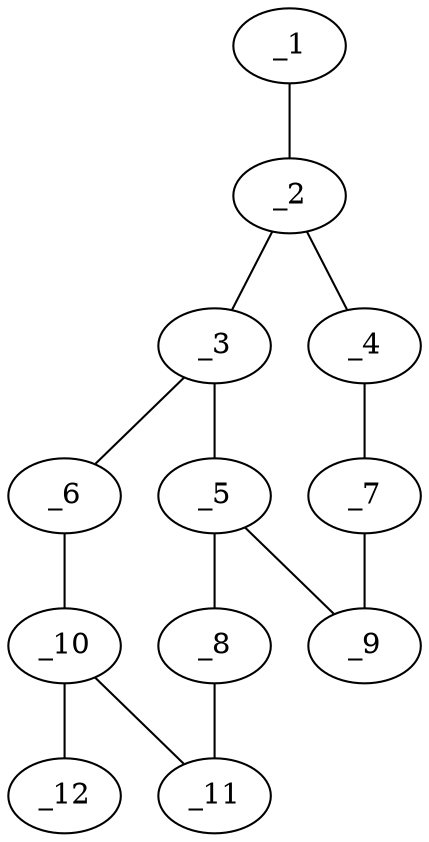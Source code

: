 graph molid66069 {
	_1	 [charge=0,
		chem=2,
		symbol="O  ",
		x="5.4641",
		y="-1.5"];
	_2	 [charge=0,
		chem=1,
		symbol="C  ",
		x="5.4641",
		y="-0.5"];
	_1 -- _2	 [valence=1];
	_3	 [charge=0,
		chem=1,
		symbol="C  ",
		x="4.5981",
		y=0];
	_2 -- _3	 [valence=2];
	_4	 [charge=0,
		chem=1,
		symbol="C  ",
		x="6.3301",
		y=0];
	_2 -- _4	 [valence=1];
	_5	 [charge=0,
		chem=1,
		symbol="C  ",
		x="4.5981",
		y=1];
	_3 -- _5	 [valence=1];
	_6	 [charge=0,
		chem=1,
		symbol="C  ",
		x="3.7321",
		y="-0.5"];
	_3 -- _6	 [valence=1];
	_7	 [charge=0,
		chem=4,
		symbol="N  ",
		x="6.3301",
		y=1];
	_4 -- _7	 [valence=2];
	_8	 [charge=0,
		chem=1,
		symbol="C  ",
		x="3.7321",
		y="1.5"];
	_5 -- _8	 [valence=1];
	_9	 [charge=0,
		chem=4,
		symbol="N  ",
		x="5.4641",
		y="1.5"];
	_5 -- _9	 [valence=2];
	_10	 [charge=0,
		chem=1,
		symbol="C  ",
		x="2.866",
		y=0];
	_6 -- _10	 [valence=2];
	_7 -- _9	 [valence=1];
	_11	 [charge=0,
		chem=1,
		symbol="C  ",
		x="2.866",
		y=1];
	_8 -- _11	 [valence=2];
	_10 -- _11	 [valence=1];
	_12	 [charge=0,
		chem=22,
		symbol="F  ",
		x=2,
		y="-0.5"];
	_10 -- _12	 [valence=1];
}
